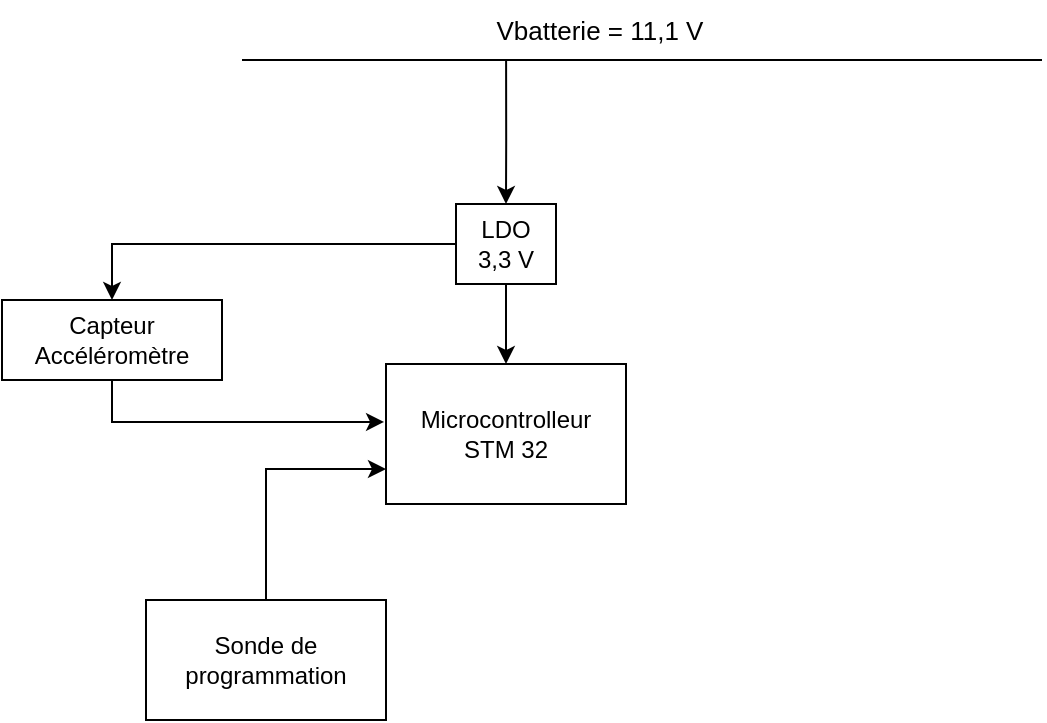 <mxfile version="21.1.5" type="github">
  <diagram name="Page-1" id="BmPKDK8v9zG8-tpcR2I4">
    <mxGraphModel dx="1434" dy="685" grid="1" gridSize="10" guides="1" tooltips="1" connect="1" arrows="1" fold="1" page="1" pageScale="1" pageWidth="827" pageHeight="1169" math="0" shadow="0">
      <root>
        <mxCell id="0" />
        <mxCell id="1" parent="0" />
        <mxCell id="1hGbe3STKy7xls45Atfi-2" value="" style="endArrow=none;html=1;rounded=0;" edge="1" parent="1">
          <mxGeometry width="50" height="50" relative="1" as="geometry">
            <mxPoint x="200" y="120" as="sourcePoint" />
            <mxPoint x="600" y="120" as="targetPoint" />
          </mxGeometry>
        </mxCell>
        <mxCell id="1hGbe3STKy7xls45Atfi-4" value="&lt;font style=&quot;font-size: 13px;&quot;&gt;Vbatterie = 11,1 V&lt;/font&gt;" style="text;html=1;strokeColor=none;fillColor=none;align=center;verticalAlign=middle;whiteSpace=wrap;rounded=0;" vertex="1" parent="1">
          <mxGeometry x="304" y="90" width="150" height="30" as="geometry" />
        </mxCell>
        <mxCell id="1hGbe3STKy7xls45Atfi-7" style="edgeStyle=orthogonalEdgeStyle;rounded=0;orthogonalLoop=1;jettySize=auto;html=1;entryX=0.5;entryY=0;entryDx=0;entryDy=0;" edge="1" parent="1" target="1hGbe3STKy7xls45Atfi-8">
          <mxGeometry relative="1" as="geometry">
            <mxPoint x="332" y="272" as="targetPoint" />
            <mxPoint x="332" y="232" as="sourcePoint" />
            <Array as="points">
              <mxPoint x="332" y="250" />
              <mxPoint x="332" y="250" />
            </Array>
          </mxGeometry>
        </mxCell>
        <mxCell id="1hGbe3STKy7xls45Atfi-15" value="" style="edgeStyle=orthogonalEdgeStyle;rounded=0;orthogonalLoop=1;jettySize=auto;html=1;" edge="1" parent="1" source="1hGbe3STKy7xls45Atfi-5" target="1hGbe3STKy7xls45Atfi-14">
          <mxGeometry relative="1" as="geometry" />
        </mxCell>
        <mxCell id="1hGbe3STKy7xls45Atfi-18" style="edgeStyle=orthogonalEdgeStyle;rounded=0;orthogonalLoop=1;jettySize=auto;html=1;exitX=0.187;exitY=1;exitDx=0;exitDy=0;entryX=0.5;entryY=0;entryDx=0;entryDy=0;exitPerimeter=0;" edge="1" parent="1" source="1hGbe3STKy7xls45Atfi-4" target="1hGbe3STKy7xls45Atfi-5">
          <mxGeometry relative="1" as="geometry">
            <Array as="points">
              <mxPoint x="332" y="160" />
              <mxPoint x="332" y="160" />
            </Array>
          </mxGeometry>
        </mxCell>
        <mxCell id="1hGbe3STKy7xls45Atfi-5" value="LDO&lt;br&gt;3,3 V" style="rounded=0;whiteSpace=wrap;html=1;" vertex="1" parent="1">
          <mxGeometry x="307" y="192" width="50" height="40" as="geometry" />
        </mxCell>
        <mxCell id="1hGbe3STKy7xls45Atfi-8" value="Microcontrolleur&lt;br&gt;STM 32" style="rounded=0;whiteSpace=wrap;html=1;" vertex="1" parent="1">
          <mxGeometry x="272" y="272" width="120" height="70" as="geometry" />
        </mxCell>
        <mxCell id="1hGbe3STKy7xls45Atfi-10" style="edgeStyle=orthogonalEdgeStyle;rounded=0;orthogonalLoop=1;jettySize=auto;html=1;entryX=0;entryY=0.75;entryDx=0;entryDy=0;" edge="1" parent="1" source="1hGbe3STKy7xls45Atfi-9" target="1hGbe3STKy7xls45Atfi-8">
          <mxGeometry relative="1" as="geometry" />
        </mxCell>
        <mxCell id="1hGbe3STKy7xls45Atfi-9" value="Sonde de programmation" style="rounded=0;whiteSpace=wrap;html=1;" vertex="1" parent="1">
          <mxGeometry x="152" y="390" width="120" height="60" as="geometry" />
        </mxCell>
        <mxCell id="1hGbe3STKy7xls45Atfi-16" style="edgeStyle=orthogonalEdgeStyle;rounded=0;orthogonalLoop=1;jettySize=auto;html=1;exitX=0.5;exitY=1;exitDx=0;exitDy=0;entryX=-0.008;entryY=0.414;entryDx=0;entryDy=0;entryPerimeter=0;" edge="1" parent="1" source="1hGbe3STKy7xls45Atfi-14" target="1hGbe3STKy7xls45Atfi-8">
          <mxGeometry relative="1" as="geometry" />
        </mxCell>
        <mxCell id="1hGbe3STKy7xls45Atfi-14" value="Capteur&lt;br&gt;Accéléromètre" style="whiteSpace=wrap;html=1;rounded=0;" vertex="1" parent="1">
          <mxGeometry x="80" y="240" width="110" height="40" as="geometry" />
        </mxCell>
      </root>
    </mxGraphModel>
  </diagram>
</mxfile>
